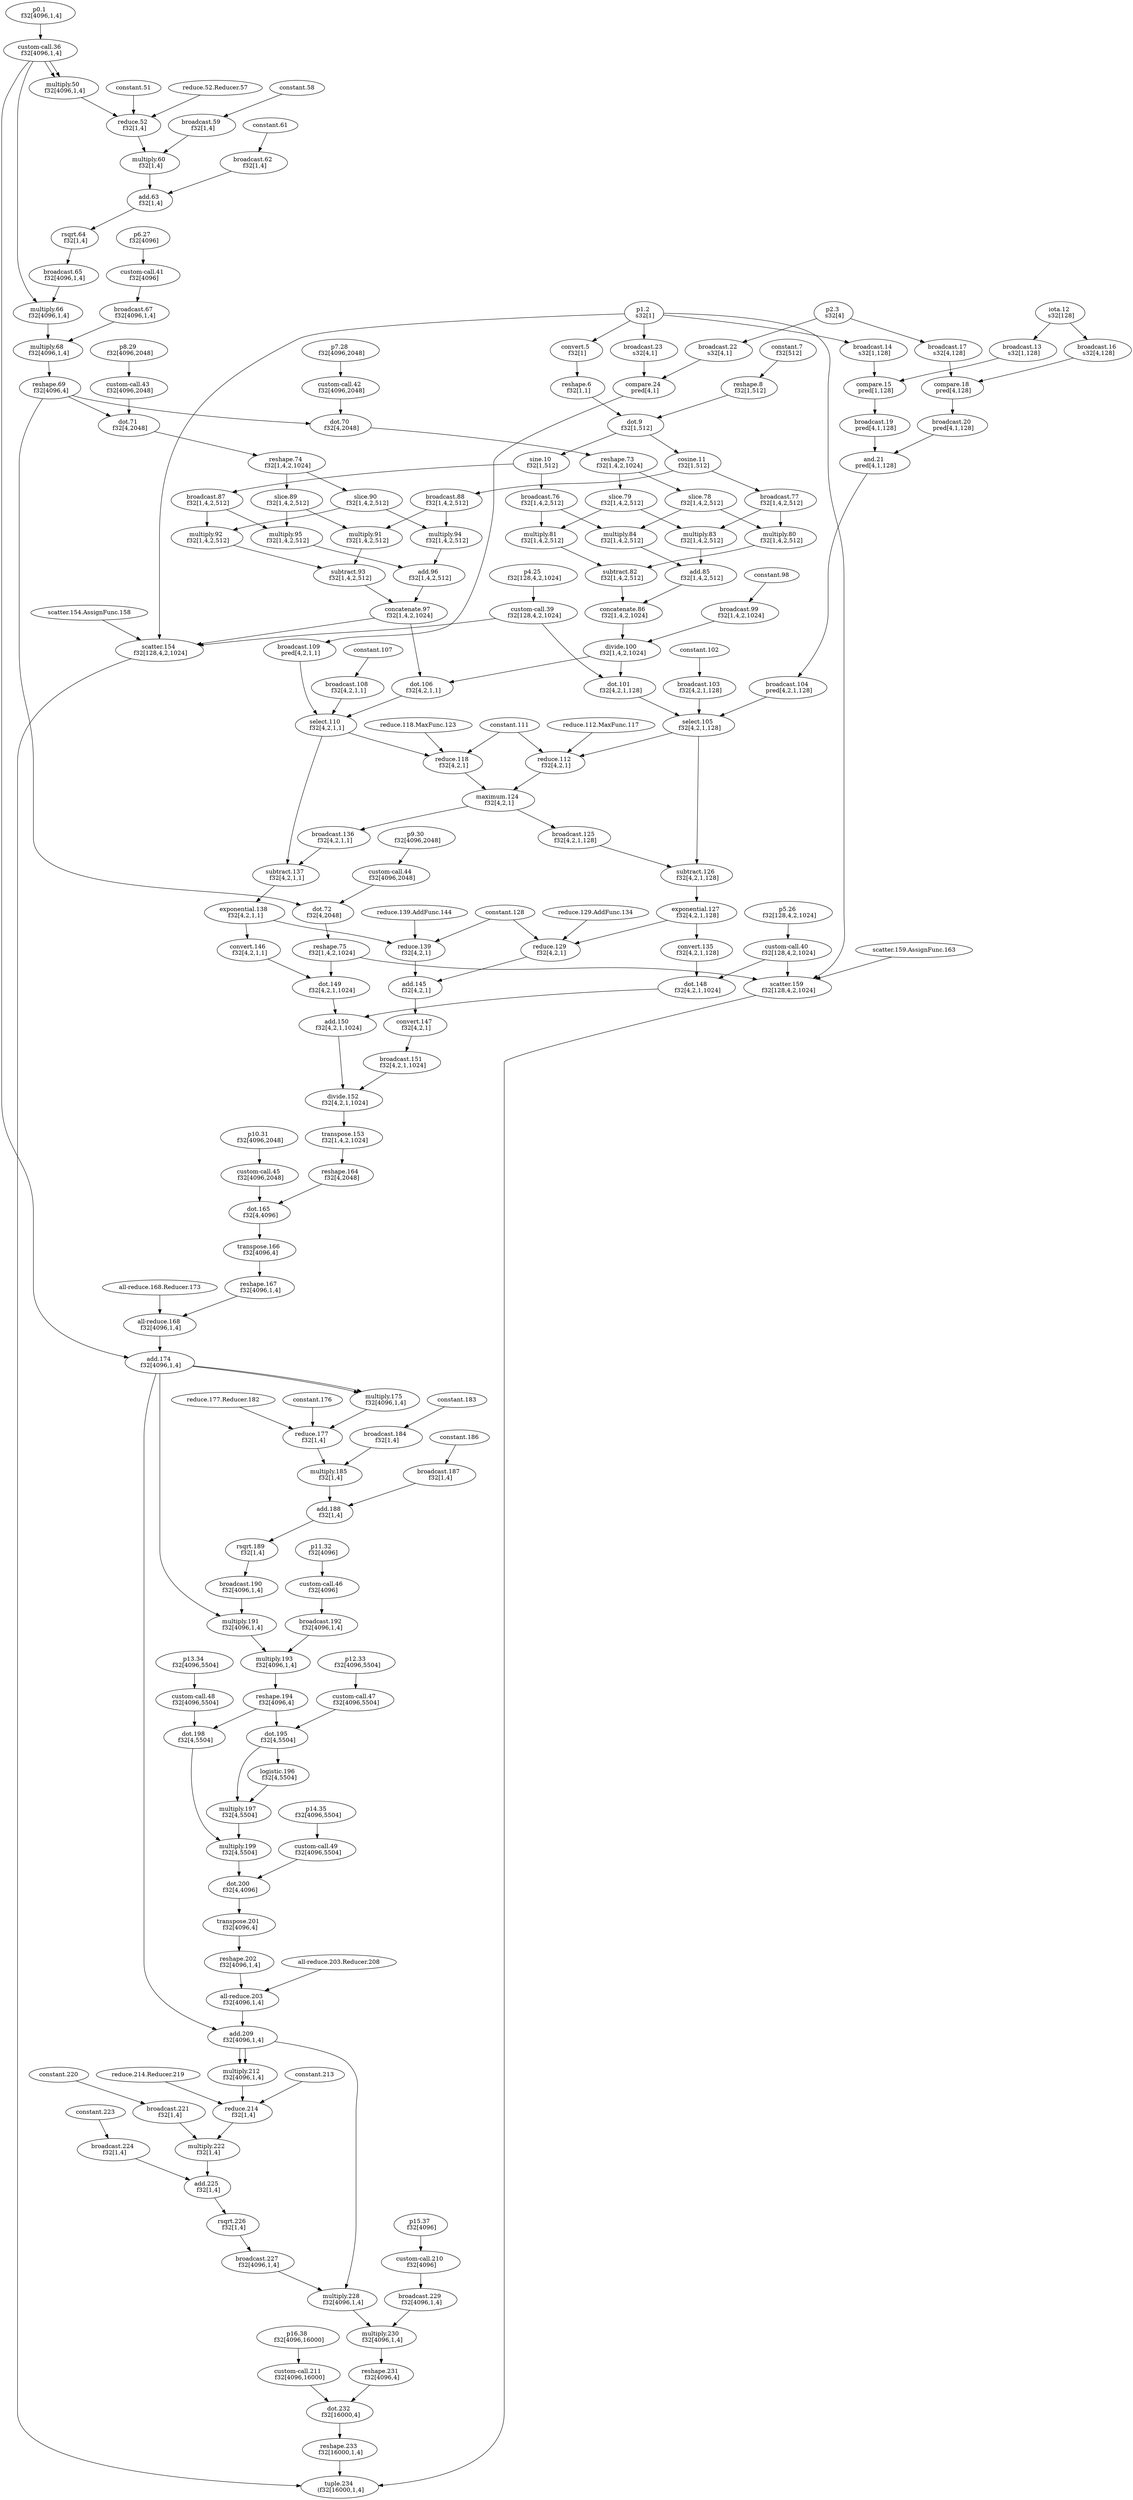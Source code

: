 digraph HloModule {
	"p16.38" [label="p16.38 \n f32[4096,16000]"];
	"custom-call.211" [label="custom-call.211 \n f32[4096,16000]"];
	"iota.12" [label="iota.12 \n s32[128]"];
	"broadcast.13" [label="broadcast.13 \n s32[1,128]"];
	"p1.2" [label="p1.2 \n s32[1]"];
	"broadcast.14" [label="broadcast.14 \n s32[1,128]"];
	"compare.15" [label="compare.15 \n pred[1,128]"];
	"broadcast.19" [label="broadcast.19 \n pred[4,1,128]"];
	"broadcast.16" [label="broadcast.16 \n s32[4,128]"];
	"p2.3" [label="p2.3 \n s32[4]"];
	"broadcast.17" [label="broadcast.17 \n s32[4,128]"];
	"compare.18" [label="compare.18 \n pred[4,128]"];
	"broadcast.20" [label="broadcast.20 \n pred[4,1,128]"];
	"and.21" [label="and.21 \n pred[4,1,128]"];
	"broadcast.104" [label="broadcast.104 \n pred[4,2,1,128]"];
	"convert.5" [label="convert.5 \n f32[1]"];
	"reshape.6" [label="reshape.6 \n f32[1,1]"];
	"constant.7" [label="constant.7 \n f32[512]"];
	"reshape.8" [label="reshape.8 \n f32[1,512]"];
	"dot.9" [label="dot.9 \n f32[1,512]"];
	"cosine.11" [label="cosine.11 \n f32[1,512]"];
	"broadcast.77" [label="broadcast.77 \n f32[1,4,2,512]"];
	"p0.1" [label="p0.1 \n f32[4096,1,4]"];
	"custom-call.36" [label="custom-call.36 \n f32[4096,1,4]"];
	"multiply.50" [label="multiply.50 \n f32[4096,1,4]"];
	"reduce.52" [label="reduce.52 \n f32[1,4]"];
	"broadcast.59" [label="broadcast.59 \n f32[1,4]"];
	"multiply.60" [label="multiply.60 \n f32[1,4]"];
	"broadcast.62" [label="broadcast.62 \n f32[1,4]"];
	"add.63" [label="add.63 \n f32[1,4]"];
	"rsqrt.64" [label="rsqrt.64 \n f32[1,4]"];
	"broadcast.65" [label="broadcast.65 \n f32[4096,1,4]"];
	"multiply.66" [label="multiply.66 \n f32[4096,1,4]"];
	"p6.27" [label="p6.27 \n f32[4096]"];
	"custom-call.41" [label="custom-call.41 \n f32[4096]"];
	"broadcast.67" [label="broadcast.67 \n f32[4096,1,4]"];
	"multiply.68" [label="multiply.68 \n f32[4096,1,4]"];
	"reshape.69" [label="reshape.69 \n f32[4096,4]"];
	"p7.28" [label="p7.28 \n f32[4096,2048]"];
	"custom-call.42" [label="custom-call.42 \n f32[4096,2048]"];
	"dot.70" [label="dot.70 \n f32[4,2048]"];
	"reshape.73" [label="reshape.73 \n f32[1,4,2,1024]"];
	"slice.78" [label="slice.78 \n f32[1,4,2,512]"];
	"multiply.80" [label="multiply.80 \n f32[1,4,2,512]"];
	"sine.10" [label="sine.10 \n f32[1,512]"];
	"broadcast.76" [label="broadcast.76 \n f32[1,4,2,512]"];
	"slice.79" [label="slice.79 \n f32[1,4,2,512]"];
	"multiply.81" [label="multiply.81 \n f32[1,4,2,512]"];
	"subtract.82" [label="subtract.82 \n f32[1,4,2,512]"];
	"multiply.83" [label="multiply.83 \n f32[1,4,2,512]"];
	"multiply.84" [label="multiply.84 \n f32[1,4,2,512]"];
	"add.85" [label="add.85 \n f32[1,4,2,512]"];
	"concatenate.86" [label="concatenate.86 \n f32[1,4,2,1024]"];
	"broadcast.99" [label="broadcast.99 \n f32[1,4,2,1024]"];
	"divide.100" [label="divide.100 \n f32[1,4,2,1024]"];
	"p4.25" [label="p4.25 \n f32[128,4,2,1024]"];
	"custom-call.39" [label="custom-call.39 \n f32[128,4,2,1024]"];
	"dot.101" [label="dot.101 \n f32[4,2,1,128]"];
	"broadcast.103" [label="broadcast.103 \n f32[4,2,1,128]"];
	"select.105" [label="select.105 \n f32[4,2,1,128]"];
	"reduce.112" [label="reduce.112 \n f32[4,2,1]"];
	"broadcast.23" [label="broadcast.23 \n s32[4,1]"];
	"broadcast.22" [label="broadcast.22 \n s32[4,1]"];
	"compare.24" [label="compare.24 \n pred[4,1]"];
	"broadcast.109" [label="broadcast.109 \n pred[4,2,1,1]"];
	"broadcast.88" [label="broadcast.88 \n f32[1,4,2,512]"];
	"p8.29" [label="p8.29 \n f32[4096,2048]"];
	"custom-call.43" [label="custom-call.43 \n f32[4096,2048]"];
	"dot.71" [label="dot.71 \n f32[4,2048]"];
	"reshape.74" [label="reshape.74 \n f32[1,4,2,1024]"];
	"slice.89" [label="slice.89 \n f32[1,4,2,512]"];
	"multiply.91" [label="multiply.91 \n f32[1,4,2,512]"];
	"broadcast.87" [label="broadcast.87 \n f32[1,4,2,512]"];
	"slice.90" [label="slice.90 \n f32[1,4,2,512]"];
	"multiply.92" [label="multiply.92 \n f32[1,4,2,512]"];
	"subtract.93" [label="subtract.93 \n f32[1,4,2,512]"];
	"multiply.94" [label="multiply.94 \n f32[1,4,2,512]"];
	"multiply.95" [label="multiply.95 \n f32[1,4,2,512]"];
	"add.96" [label="add.96 \n f32[1,4,2,512]"];
	"concatenate.97" [label="concatenate.97 \n f32[1,4,2,1024]"];
	"dot.106" [label="dot.106 \n f32[4,2,1,1]"];
	"broadcast.108" [label="broadcast.108 \n f32[4,2,1,1]"];
	"select.110" [label="select.110 \n f32[4,2,1,1]"];
	"reduce.118" [label="reduce.118 \n f32[4,2,1]"];
	"maximum.124" [label="maximum.124 \n f32[4,2,1]"];
	"broadcast.125" [label="broadcast.125 \n f32[4,2,1,128]"];
	"subtract.126" [label="subtract.126 \n f32[4,2,1,128]"];
	"exponential.127" [label="exponential.127 \n f32[4,2,1,128]"];
	"convert.135" [label="convert.135 \n f32[4,2,1,128]"];
	"p5.26" [label="p5.26 \n f32[128,4,2,1024]"];
	"custom-call.40" [label="custom-call.40 \n f32[128,4,2,1024]"];
	"dot.148" [label="dot.148 \n f32[4,2,1,1024]"];
	"broadcast.136" [label="broadcast.136 \n f32[4,2,1,1]"];
	"subtract.137" [label="subtract.137 \n f32[4,2,1,1]"];
	"exponential.138" [label="exponential.138 \n f32[4,2,1,1]"];
	"convert.146" [label="convert.146 \n f32[4,2,1,1]"];
	"p9.30" [label="p9.30 \n f32[4096,2048]"];
	"custom-call.44" [label="custom-call.44 \n f32[4096,2048]"];
	"dot.72" [label="dot.72 \n f32[4,2048]"];
	"reshape.75" [label="reshape.75 \n f32[1,4,2,1024]"];
	"dot.149" [label="dot.149 \n f32[4,2,1,1024]"];
	"add.150" [label="add.150 \n f32[4,2,1,1024]"];
	"reduce.129" [label="reduce.129 \n f32[4,2,1]"];
	"reduce.139" [label="reduce.139 \n f32[4,2,1]"];
	"add.145" [label="add.145 \n f32[4,2,1]"];
	"convert.147" [label="convert.147 \n f32[4,2,1]"];
	"broadcast.151" [label="broadcast.151 \n f32[4,2,1,1024]"];
	"divide.152" [label="divide.152 \n f32[4,2,1,1024]"];
	"transpose.153" [label="transpose.153 \n f32[1,4,2,1024]"];
	"reshape.164" [label="reshape.164 \n f32[4,2048]"];
	"p10.31" [label="p10.31 \n f32[4096,2048]"];
	"custom-call.45" [label="custom-call.45 \n f32[4096,2048]"];
	"dot.165" [label="dot.165 \n f32[4,4096]"];
	"transpose.166" [label="transpose.166 \n f32[4096,4]"];
	"reshape.167" [label="reshape.167 \n f32[4096,1,4]"];
	"all-reduce.168" [label="all-reduce.168 \n f32[4096,1,4]"];
	"add.174" [label="add.174 \n f32[4096,1,4]"];
	"multiply.175" [label="multiply.175 \n f32[4096,1,4]"];
	"reduce.177" [label="reduce.177 \n f32[1,4]"];
	"broadcast.184" [label="broadcast.184 \n f32[1,4]"];
	"multiply.185" [label="multiply.185 \n f32[1,4]"];
	"broadcast.187" [label="broadcast.187 \n f32[1,4]"];
	"add.188" [label="add.188 \n f32[1,4]"];
	"rsqrt.189" [label="rsqrt.189 \n f32[1,4]"];
	"broadcast.190" [label="broadcast.190 \n f32[4096,1,4]"];
	"multiply.191" [label="multiply.191 \n f32[4096,1,4]"];
	"p11.32" [label="p11.32 \n f32[4096]"];
	"custom-call.46" [label="custom-call.46 \n f32[4096]"];
	"broadcast.192" [label="broadcast.192 \n f32[4096,1,4]"];
	"multiply.193" [label="multiply.193 \n f32[4096,1,4]"];
	"reshape.194" [label="reshape.194 \n f32[4096,4]"];
	"p12.33" [label="p12.33 \n f32[4096,5504]"];
	"custom-call.47" [label="custom-call.47 \n f32[4096,5504]"];
	"dot.195" [label="dot.195 \n f32[4,5504]"];
	"logistic.196" [label="logistic.196 \n f32[4,5504]"];
	"multiply.197" [label="multiply.197 \n f32[4,5504]"];
	"p13.34" [label="p13.34 \n f32[4096,5504]"];
	"custom-call.48" [label="custom-call.48 \n f32[4096,5504]"];
	"dot.198" [label="dot.198 \n f32[4,5504]"];
	"multiply.199" [label="multiply.199 \n f32[4,5504]"];
	"p14.35" [label="p14.35 \n f32[4096,5504]"];
	"custom-call.49" [label="custom-call.49 \n f32[4096,5504]"];
	"dot.200" [label="dot.200 \n f32[4,4096]"];
	"transpose.201" [label="transpose.201 \n f32[4096,4]"];
	"reshape.202" [label="reshape.202 \n f32[4096,1,4]"];
	"all-reduce.203" [label="all-reduce.203 \n f32[4096,1,4]"];
	"add.209" [label="add.209 \n f32[4096,1,4]"];
	"multiply.212" [label="multiply.212 \n f32[4096,1,4]"];
	"reduce.214" [label="reduce.214 \n f32[1,4]"];
	"broadcast.221" [label="broadcast.221 \n f32[1,4]"];
	"multiply.222" [label="multiply.222 \n f32[1,4]"];
	"broadcast.224" [label="broadcast.224 \n f32[1,4]"];
	"add.225" [label="add.225 \n f32[1,4]"];
	"rsqrt.226" [label="rsqrt.226 \n f32[1,4]"];
	"broadcast.227" [label="broadcast.227 \n f32[4096,1,4]"];
	"multiply.228" [label="multiply.228 \n f32[4096,1,4]"];
	"p15.37" [label="p15.37 \n f32[4096]"];
	"custom-call.210" [label="custom-call.210 \n f32[4096]"];
	"broadcast.229" [label="broadcast.229 \n f32[4096,1,4]"];
	"multiply.230" [label="multiply.230 \n f32[4096,1,4]"];
	"reshape.231" [label="reshape.231 \n f32[4096,4]"];
	"dot.232" [label="dot.232 \n f32[16000,4]"];
	"reshape.233" [label="reshape.233 \n f32[16000,1,4]"];
	"scatter.154" [label="scatter.154 \n f32[128,4,2,1024]"];
	"scatter.159" [label="scatter.159 \n f32[128,4,2,1024]"];
	"tuple.234" [label="tuple.234 \n (f32[16000,1,4]"]; 
 	"p16.38" -> "custom-call.211";
	"iota.12" -> "broadcast.13";
	"p1.2" -> "broadcast.14";
	"broadcast.13" -> "compare.15";
	"broadcast.14" -> "compare.15";
	"compare.15" -> "broadcast.19";
	"iota.12" -> "broadcast.16";
	"p2.3" -> "broadcast.17";
	"broadcast.16" -> "compare.18";
	"broadcast.17" -> "compare.18";
	"compare.18" -> "broadcast.20";
	"broadcast.19" -> "and.21";
	"broadcast.20" -> "and.21";
	"and.21" -> "broadcast.104";
	"p1.2" -> "convert.5";
	"convert.5" -> "reshape.6";
	"constant.7" -> "reshape.8";
	"reshape.6" -> "dot.9";
	"reshape.8" -> "dot.9";
	"dot.9" -> "cosine.11";
	"cosine.11" -> "broadcast.77";
	"p0.1" -> "custom-call.36";
	"custom-call.36" -> "multiply.50";
	"custom-call.36" -> "multiply.50";
	"multiply.50" -> "reduce.52";
	"constant.51" -> "reduce.52";
	"reduce.52.Reducer.57" -> "reduce.52";
	"constant.58" -> "broadcast.59";
	"reduce.52" -> "multiply.60";
	"broadcast.59" -> "multiply.60";
	"constant.61" -> "broadcast.62";
	"multiply.60" -> "add.63";
	"broadcast.62" -> "add.63";
	"add.63" -> "rsqrt.64";
	"rsqrt.64" -> "broadcast.65";
	"custom-call.36" -> "multiply.66";
	"broadcast.65" -> "multiply.66";
	"p6.27" -> "custom-call.41";
	"custom-call.41" -> "broadcast.67";
	"multiply.66" -> "multiply.68";
	"broadcast.67" -> "multiply.68";
	"multiply.68" -> "reshape.69";
	"p7.28" -> "custom-call.42";
	"reshape.69" -> "dot.70";
	"custom-call.42" -> "dot.70";
	"dot.70" -> "reshape.73";
	"reshape.73" -> "slice.78";
	"broadcast.77" -> "multiply.80";
	"slice.78" -> "multiply.80";
	"dot.9" -> "sine.10";
	"sine.10" -> "broadcast.76";
	"reshape.73" -> "slice.79";
	"broadcast.76" -> "multiply.81";
	"slice.79" -> "multiply.81";
	"multiply.80" -> "subtract.82";
	"multiply.81" -> "subtract.82";
	"broadcast.77" -> "multiply.83";
	"slice.79" -> "multiply.83";
	"broadcast.76" -> "multiply.84";
	"slice.78" -> "multiply.84";
	"multiply.83" -> "add.85";
	"multiply.84" -> "add.85";
	"subtract.82" -> "concatenate.86";
	"add.85" -> "concatenate.86";
	"constant.98" -> "broadcast.99";
	"concatenate.86" -> "divide.100";
	"broadcast.99" -> "divide.100";
	"p4.25" -> "custom-call.39";
	"divide.100" -> "dot.101";
	"custom-call.39" -> "dot.101";
	"constant.102" -> "broadcast.103";
	"broadcast.104" -> "select.105";
	"dot.101" -> "select.105";
	"broadcast.103" -> "select.105";
	"select.105" -> "reduce.112";
	"constant.111" -> "reduce.112";
	"reduce.112.MaxFunc.117" -> "reduce.112";
	"p1.2" -> "broadcast.23";
	"p2.3" -> "broadcast.22";
	"broadcast.23" -> "compare.24";
	"broadcast.22" -> "compare.24";
	"compare.24" -> "broadcast.109";
	"cosine.11" -> "broadcast.88";
	"p8.29" -> "custom-call.43";
	"reshape.69" -> "dot.71";
	"custom-call.43" -> "dot.71";
	"dot.71" -> "reshape.74";
	"reshape.74" -> "slice.89";
	"broadcast.88" -> "multiply.91";
	"slice.89" -> "multiply.91";
	"sine.10" -> "broadcast.87";
	"reshape.74" -> "slice.90";
	"broadcast.87" -> "multiply.92";
	"slice.90" -> "multiply.92";
	"multiply.91" -> "subtract.93";
	"multiply.92" -> "subtract.93";
	"broadcast.88" -> "multiply.94";
	"slice.90" -> "multiply.94";
	"broadcast.87" -> "multiply.95";
	"slice.89" -> "multiply.95";
	"multiply.94" -> "add.96";
	"multiply.95" -> "add.96";
	"subtract.93" -> "concatenate.97";
	"add.96" -> "concatenate.97";
	"divide.100" -> "dot.106";
	"concatenate.97" -> "dot.106";
	"constant.107" -> "broadcast.108";
	"broadcast.109" -> "select.110";
	"dot.106" -> "select.110";
	"broadcast.108" -> "select.110";
	"select.110" -> "reduce.118";
	"constant.111" -> "reduce.118";
	"reduce.118.MaxFunc.123" -> "reduce.118";
	"reduce.112" -> "maximum.124";
	"reduce.118" -> "maximum.124";
	"maximum.124" -> "broadcast.125";
	"select.105" -> "subtract.126";
	"broadcast.125" -> "subtract.126";
	"subtract.126" -> "exponential.127";
	"exponential.127" -> "convert.135";
	"p5.26" -> "custom-call.40";
	"convert.135" -> "dot.148";
	"custom-call.40" -> "dot.148";
	"maximum.124" -> "broadcast.136";
	"select.110" -> "subtract.137";
	"broadcast.136" -> "subtract.137";
	"subtract.137" -> "exponential.138";
	"exponential.138" -> "convert.146";
	"p9.30" -> "custom-call.44";
	"reshape.69" -> "dot.72";
	"custom-call.44" -> "dot.72";
	"dot.72" -> "reshape.75";
	"convert.146" -> "dot.149";
	"reshape.75" -> "dot.149";
	"dot.148" -> "add.150";
	"dot.149" -> "add.150";
	"exponential.127" -> "reduce.129";
	"constant.128" -> "reduce.129";
	"reduce.129.AddFunc.134" -> "reduce.129";
	"exponential.138" -> "reduce.139";
	"constant.128" -> "reduce.139";
	"reduce.139.AddFunc.144" -> "reduce.139";
	"reduce.129" -> "add.145";
	"reduce.139" -> "add.145";
	"add.145" -> "convert.147";
	"convert.147" -> "broadcast.151";
	"add.150" -> "divide.152";
	"broadcast.151" -> "divide.152";
	"divide.152" -> "transpose.153";
	"transpose.153" -> "reshape.164";
	"p10.31" -> "custom-call.45";
	"reshape.164" -> "dot.165";
	"custom-call.45" -> "dot.165";
	"dot.165" -> "transpose.166";
	"transpose.166" -> "reshape.167";
	"reshape.167" -> "all-reduce.168";
	"all-reduce.168.Reducer.173" -> "all-reduce.168";
	"all-reduce.168" -> "add.174";
	"custom-call.36" -> "add.174";
	"add.174" -> "multiply.175";
	"add.174" -> "multiply.175";
	"multiply.175" -> "reduce.177";
	"constant.176" -> "reduce.177";
	"reduce.177.Reducer.182" -> "reduce.177";
	"constant.183" -> "broadcast.184";
	"reduce.177" -> "multiply.185";
	"broadcast.184" -> "multiply.185";
	"constant.186" -> "broadcast.187";
	"multiply.185" -> "add.188";
	"broadcast.187" -> "add.188";
	"add.188" -> "rsqrt.189";
	"rsqrt.189" -> "broadcast.190";
	"add.174" -> "multiply.191";
	"broadcast.190" -> "multiply.191";
	"p11.32" -> "custom-call.46";
	"custom-call.46" -> "broadcast.192";
	"multiply.191" -> "multiply.193";
	"broadcast.192" -> "multiply.193";
	"multiply.193" -> "reshape.194";
	"p12.33" -> "custom-call.47";
	"reshape.194" -> "dot.195";
	"custom-call.47" -> "dot.195";
	"dot.195" -> "logistic.196";
	"dot.195" -> "multiply.197";
	"logistic.196" -> "multiply.197";
	"p13.34" -> "custom-call.48";
	"reshape.194" -> "dot.198";
	"custom-call.48" -> "dot.198";
	"multiply.197" -> "multiply.199";
	"dot.198" -> "multiply.199";
	"p14.35" -> "custom-call.49";
	"multiply.199" -> "dot.200";
	"custom-call.49" -> "dot.200";
	"dot.200" -> "transpose.201";
	"transpose.201" -> "reshape.202";
	"reshape.202" -> "all-reduce.203";
	"all-reduce.203.Reducer.208" -> "all-reduce.203";
	"all-reduce.203" -> "add.209";
	"add.174" -> "add.209";
	"add.209" -> "multiply.212";
	"add.209" -> "multiply.212";
	"multiply.212" -> "reduce.214";
	"constant.213" -> "reduce.214";
	"reduce.214.Reducer.219" -> "reduce.214";
	"constant.220" -> "broadcast.221";
	"reduce.214" -> "multiply.222";
	"broadcast.221" -> "multiply.222";
	"constant.223" -> "broadcast.224";
	"multiply.222" -> "add.225";
	"broadcast.224" -> "add.225";
	"add.225" -> "rsqrt.226";
	"rsqrt.226" -> "broadcast.227";
	"add.209" -> "multiply.228";
	"broadcast.227" -> "multiply.228";
	"p15.37" -> "custom-call.210";
	"custom-call.210" -> "broadcast.229";
	"multiply.228" -> "multiply.230";
	"broadcast.229" -> "multiply.230";
	"multiply.230" -> "reshape.231";
	"custom-call.211" -> "dot.232";
	"reshape.231" -> "dot.232";
	"dot.232" -> "reshape.233";
	"custom-call.39" -> "scatter.154";
	"p1.2" -> "scatter.154";
	"concatenate.97" -> "scatter.154";
	"scatter.154.AssignFunc.158" -> "scatter.154";
	"custom-call.40" -> "scatter.159";
	"p1.2" -> "scatter.159";
	"reshape.75" -> "scatter.159";
	"scatter.159.AssignFunc.163" -> "scatter.159";
	"reshape.233" -> "tuple.234";
	"scatter.154" -> "tuple.234";
	"scatter.159" -> "tuple.234";
}